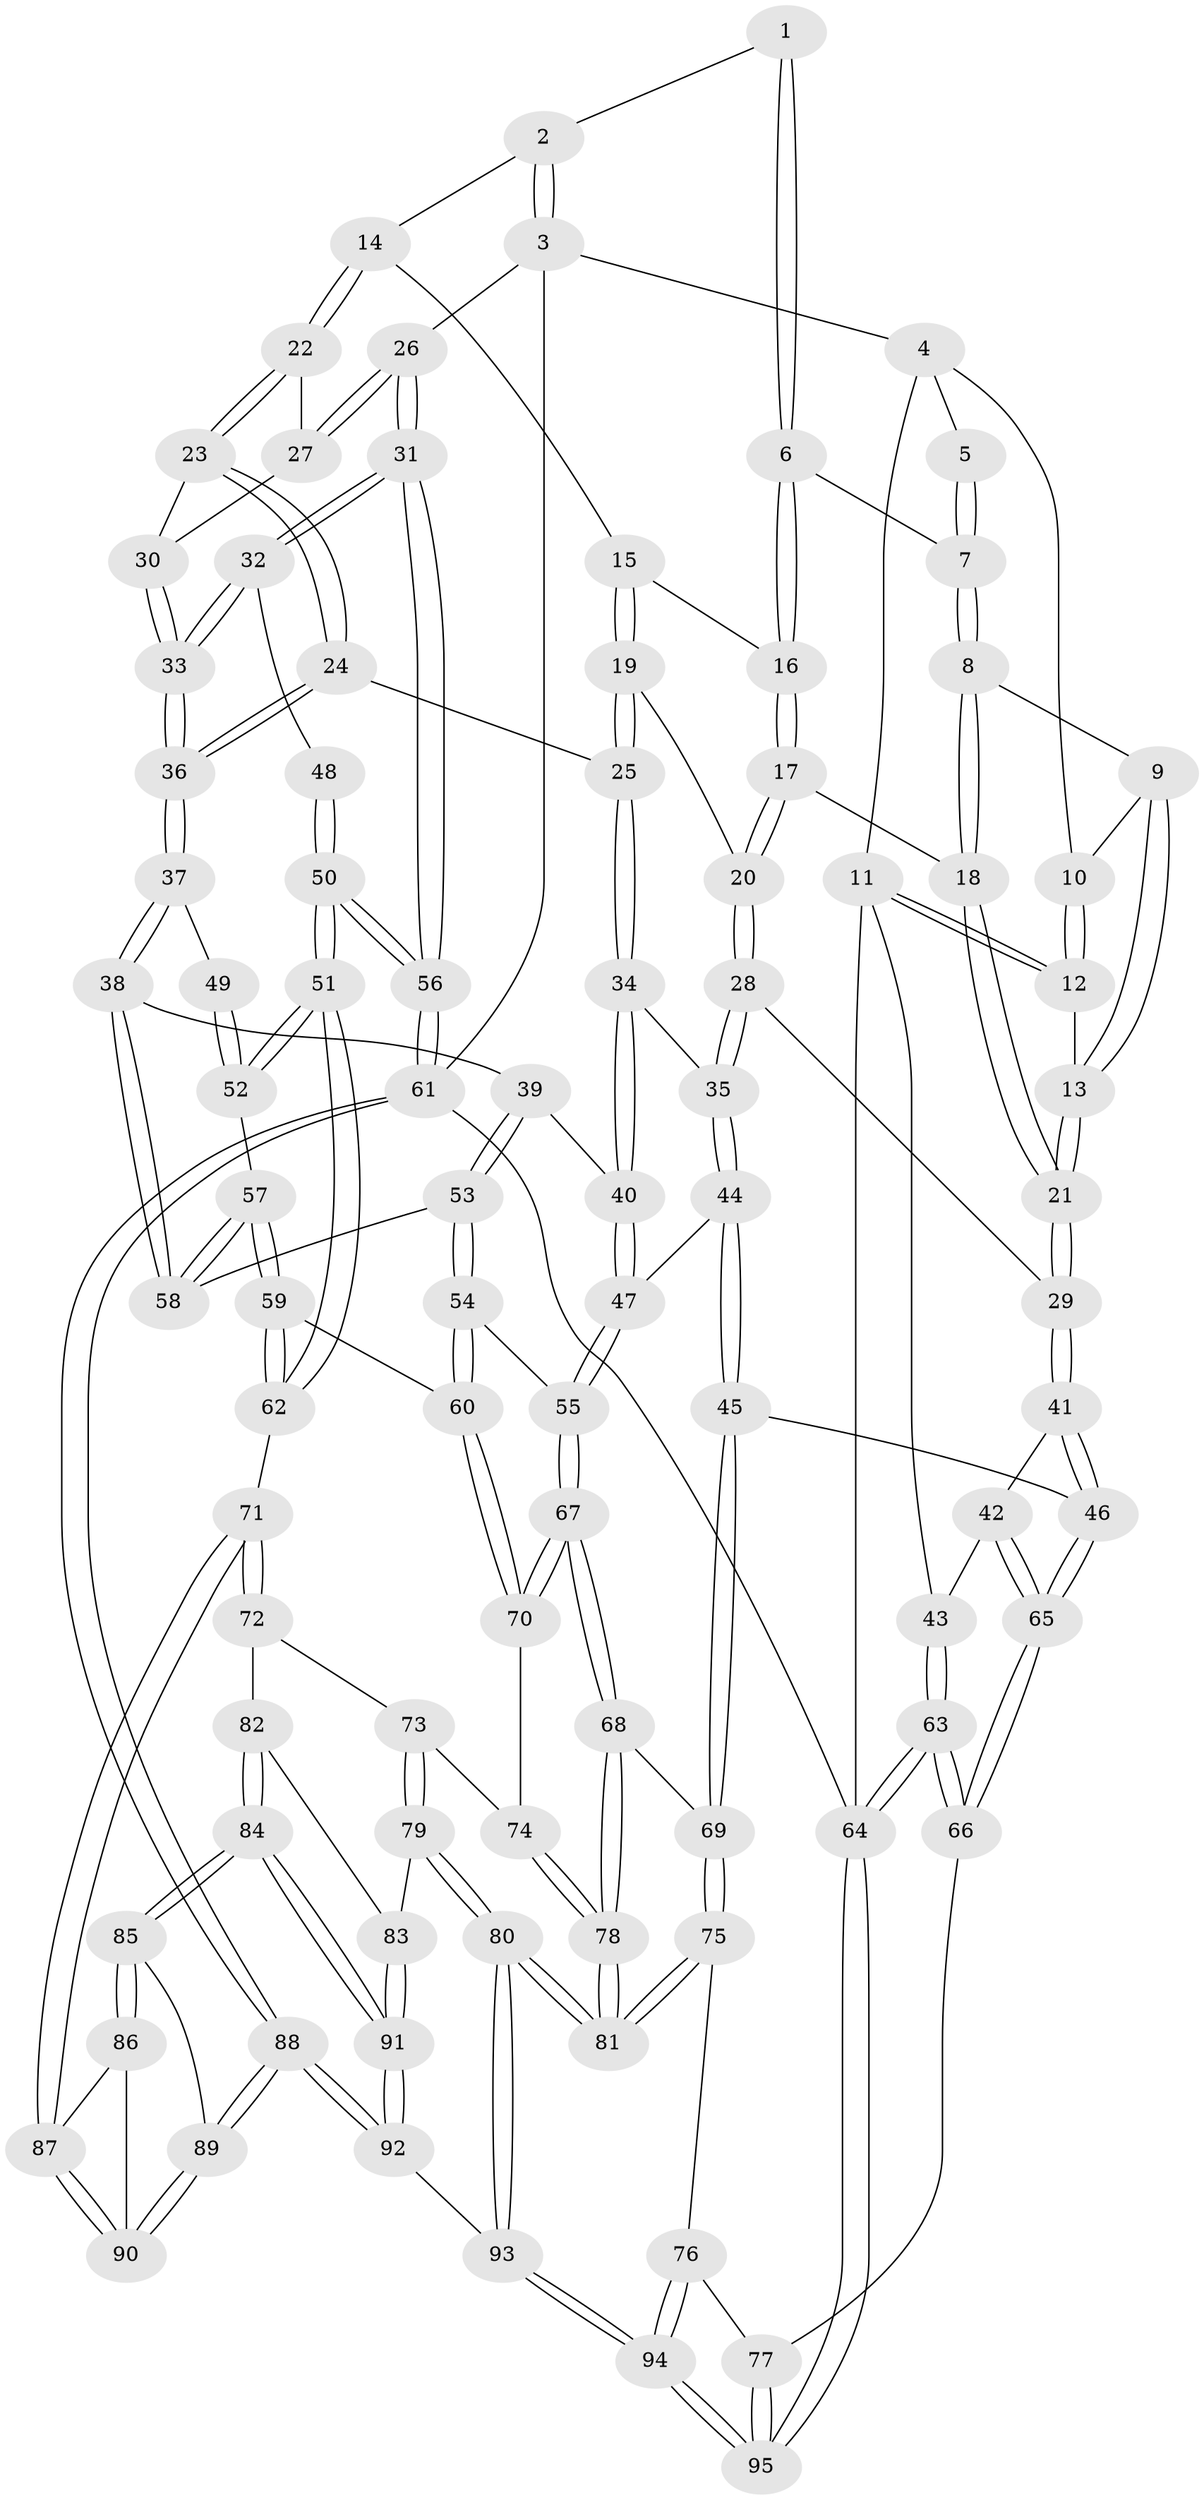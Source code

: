 // coarse degree distribution, {4: 0.38596491228070173, 11: 0.017543859649122806, 3: 0.10526315789473684, 5: 0.38596491228070173, 6: 0.08771929824561403, 7: 0.017543859649122806}
// Generated by graph-tools (version 1.1) at 2025/21/03/04/25 18:21:22]
// undirected, 95 vertices, 234 edges
graph export_dot {
graph [start="1"]
  node [color=gray90,style=filled];
  1 [pos="+0.6320650568778154+0"];
  2 [pos="+0.9163129590949778+0"];
  3 [pos="+1+0"];
  4 [pos="+0.32538827880353594+0"];
  5 [pos="+0.36467056164639494+0"];
  6 [pos="+0.5698437648042766+0.12329924739822878"];
  7 [pos="+0.48627047406694635+0.11596425014041858"];
  8 [pos="+0.4038954154789641+0.18293437315159064"];
  9 [pos="+0.3056440482008515+0.056781639787221304"];
  10 [pos="+0.2873679156291744+0"];
  11 [pos="+0+0.26417578677526515"];
  12 [pos="+0+0.25250101806694536"];
  13 [pos="+0.19540375435245524+0.29390639294909116"];
  14 [pos="+0.7705655476752737+0.16163519861906328"];
  15 [pos="+0.7083506543914405+0.17652792929550912"];
  16 [pos="+0.5838924347735757+0.16083776451330567"];
  17 [pos="+0.5451482138335849+0.2398902605765203"];
  18 [pos="+0.4124171285358501+0.2275733613447345"];
  19 [pos="+0.6063826002199539+0.33805361630430625"];
  20 [pos="+0.5883404007352767+0.328089354762001"];
  21 [pos="+0.3189781370692876+0.3773913399314553"];
  22 [pos="+0.7736617149156593+0.17213818092058109"];
  23 [pos="+0.6843933340735419+0.3796229855433147"];
  24 [pos="+0.6811325572072067+0.3819499954744501"];
  25 [pos="+0.6400595253839615+0.37272723339522734"];
  26 [pos="+1+0.29191662503165977"];
  27 [pos="+0.8613047481707756+0.2977497197059257"];
  28 [pos="+0.3842782639269194+0.4158031222721189"];
  29 [pos="+0.32165519089537475+0.38423790215378484"];
  30 [pos="+0.8326865369988657+0.33975246579716434"];
  31 [pos="+1+0.4632914864426164"];
  32 [pos="+1+0.47812468617531617"];
  33 [pos="+0.855675134911946+0.4464043086085015"];
  34 [pos="+0.5495638725356665+0.5097121316291701"];
  35 [pos="+0.43318544061706465+0.4771844264436138"];
  36 [pos="+0.7551774187774877+0.5259068596666175"];
  37 [pos="+0.7547739675072805+0.5298732342660659"];
  38 [pos="+0.7361590665902971+0.5546738228562315"];
  39 [pos="+0.6014449687543689+0.5621003677314002"];
  40 [pos="+0.5721637625978225+0.5492055340693176"];
  41 [pos="+0.19037140746285333+0.6010981910995716"];
  42 [pos="+0.16035650810489904+0.5951153422619839"];
  43 [pos="+0+0.5287784559044709"];
  44 [pos="+0.4101787369995974+0.6545308593226972"];
  45 [pos="+0.2716057590295905+0.7093435273455507"];
  46 [pos="+0.24461271511524632+0.6821105604752155"];
  47 [pos="+0.48354434455997425+0.6758613307859997"];
  48 [pos="+0.8874498478854012+0.5605529091614962"];
  49 [pos="+0.8429249112276096+0.5689771118225271"];
  50 [pos="+0.9918015935421673+0.7832874390880208"];
  51 [pos="+0.9878914201751858+0.7831322637811491"];
  52 [pos="+0.8631335776797142+0.6318520851901804"];
  53 [pos="+0.6149717461606768+0.6656655403992868"];
  54 [pos="+0.584932496643001+0.7183332932561206"];
  55 [pos="+0.5276614414479195+0.7263135521475526"];
  56 [pos="+1+0.8036847727589584"];
  57 [pos="+0.7461613497418941+0.6706869957252207"];
  58 [pos="+0.7358148600988916+0.6406634917114095"];
  59 [pos="+0.7516573512090663+0.7027031182279965"];
  60 [pos="+0.6729245919477838+0.7675751361309928"];
  61 [pos="+1+1"];
  62 [pos="+0.9069505500895709+0.7957842247099272"];
  63 [pos="+0+0.9064010250021529"];
  64 [pos="+0+1"];
  65 [pos="+0.02798163165333137+0.8109799027373404"];
  66 [pos="+0+0.8806371467412002"];
  67 [pos="+0.5027523949403014+0.8352772470904133"];
  68 [pos="+0.5022016436469684+0.8364114343439308"];
  69 [pos="+0.27457985552485586+0.7398928246579723"];
  70 [pos="+0.6733212133077017+0.8095806163621461"];
  71 [pos="+0.8474619817646977+0.8459440203198063"];
  72 [pos="+0.7457437292717193+0.8671563838339141"];
  73 [pos="+0.7021123847146516+0.8573574309026694"];
  74 [pos="+0.6807210586131691+0.8328573229388003"];
  75 [pos="+0.2526156917387865+0.865712872220592"];
  76 [pos="+0.23405098666307297+0.8887817124828005"];
  77 [pos="+0.18657103537243316+0.8914359071085177"];
  78 [pos="+0.5006038891951958+0.9413624658645183"];
  79 [pos="+0.679176824127027+0.9102576124731608"];
  80 [pos="+0.5196349198420503+1"];
  81 [pos="+0.4983490037843056+0.950768926344671"];
  82 [pos="+0.7473700574991876+0.9070266010907235"];
  83 [pos="+0.7025665104183926+0.9508475038552773"];
  84 [pos="+0.7551150810695675+1"];
  85 [pos="+0.790897705505666+0.9741885123691256"];
  86 [pos="+0.8024287043885765+0.9613984536879878"];
  87 [pos="+0.8419863399384198+0.8732883964586058"];
  88 [pos="+1+1"];
  89 [pos="+0.8862255255532063+1"];
  90 [pos="+0.8663013653855439+0.9782545922441697"];
  91 [pos="+0.7421077667051303+1"];
  92 [pos="+0.680997031930602+1"];
  93 [pos="+0.534828913613044+1"];
  94 [pos="+0.27711777907468305+1"];
  95 [pos="+0+1"];
  1 -- 2;
  1 -- 6;
  1 -- 6;
  2 -- 3;
  2 -- 3;
  2 -- 14;
  3 -- 4;
  3 -- 26;
  3 -- 61;
  4 -- 5;
  4 -- 10;
  4 -- 11;
  5 -- 7;
  5 -- 7;
  6 -- 7;
  6 -- 16;
  6 -- 16;
  7 -- 8;
  7 -- 8;
  8 -- 9;
  8 -- 18;
  8 -- 18;
  9 -- 10;
  9 -- 13;
  9 -- 13;
  10 -- 12;
  10 -- 12;
  11 -- 12;
  11 -- 12;
  11 -- 43;
  11 -- 64;
  12 -- 13;
  13 -- 21;
  13 -- 21;
  14 -- 15;
  14 -- 22;
  14 -- 22;
  15 -- 16;
  15 -- 19;
  15 -- 19;
  16 -- 17;
  16 -- 17;
  17 -- 18;
  17 -- 20;
  17 -- 20;
  18 -- 21;
  18 -- 21;
  19 -- 20;
  19 -- 25;
  19 -- 25;
  20 -- 28;
  20 -- 28;
  21 -- 29;
  21 -- 29;
  22 -- 23;
  22 -- 23;
  22 -- 27;
  23 -- 24;
  23 -- 24;
  23 -- 30;
  24 -- 25;
  24 -- 36;
  24 -- 36;
  25 -- 34;
  25 -- 34;
  26 -- 27;
  26 -- 27;
  26 -- 31;
  26 -- 31;
  27 -- 30;
  28 -- 29;
  28 -- 35;
  28 -- 35;
  29 -- 41;
  29 -- 41;
  30 -- 33;
  30 -- 33;
  31 -- 32;
  31 -- 32;
  31 -- 56;
  31 -- 56;
  32 -- 33;
  32 -- 33;
  32 -- 48;
  33 -- 36;
  33 -- 36;
  34 -- 35;
  34 -- 40;
  34 -- 40;
  35 -- 44;
  35 -- 44;
  36 -- 37;
  36 -- 37;
  37 -- 38;
  37 -- 38;
  37 -- 49;
  38 -- 39;
  38 -- 58;
  38 -- 58;
  39 -- 40;
  39 -- 53;
  39 -- 53;
  40 -- 47;
  40 -- 47;
  41 -- 42;
  41 -- 46;
  41 -- 46;
  42 -- 43;
  42 -- 65;
  42 -- 65;
  43 -- 63;
  43 -- 63;
  44 -- 45;
  44 -- 45;
  44 -- 47;
  45 -- 46;
  45 -- 69;
  45 -- 69;
  46 -- 65;
  46 -- 65;
  47 -- 55;
  47 -- 55;
  48 -- 50;
  48 -- 50;
  49 -- 52;
  49 -- 52;
  50 -- 51;
  50 -- 51;
  50 -- 56;
  50 -- 56;
  51 -- 52;
  51 -- 52;
  51 -- 62;
  51 -- 62;
  52 -- 57;
  53 -- 54;
  53 -- 54;
  53 -- 58;
  54 -- 55;
  54 -- 60;
  54 -- 60;
  55 -- 67;
  55 -- 67;
  56 -- 61;
  56 -- 61;
  57 -- 58;
  57 -- 58;
  57 -- 59;
  57 -- 59;
  59 -- 60;
  59 -- 62;
  59 -- 62;
  60 -- 70;
  60 -- 70;
  61 -- 88;
  61 -- 88;
  61 -- 64;
  62 -- 71;
  63 -- 64;
  63 -- 64;
  63 -- 66;
  63 -- 66;
  64 -- 95;
  64 -- 95;
  65 -- 66;
  65 -- 66;
  66 -- 77;
  67 -- 68;
  67 -- 68;
  67 -- 70;
  67 -- 70;
  68 -- 69;
  68 -- 78;
  68 -- 78;
  69 -- 75;
  69 -- 75;
  70 -- 74;
  71 -- 72;
  71 -- 72;
  71 -- 87;
  71 -- 87;
  72 -- 73;
  72 -- 82;
  73 -- 74;
  73 -- 79;
  73 -- 79;
  74 -- 78;
  74 -- 78;
  75 -- 76;
  75 -- 81;
  75 -- 81;
  76 -- 77;
  76 -- 94;
  76 -- 94;
  77 -- 95;
  77 -- 95;
  78 -- 81;
  78 -- 81;
  79 -- 80;
  79 -- 80;
  79 -- 83;
  80 -- 81;
  80 -- 81;
  80 -- 93;
  80 -- 93;
  82 -- 83;
  82 -- 84;
  82 -- 84;
  83 -- 91;
  83 -- 91;
  84 -- 85;
  84 -- 85;
  84 -- 91;
  84 -- 91;
  85 -- 86;
  85 -- 86;
  85 -- 89;
  86 -- 87;
  86 -- 90;
  87 -- 90;
  87 -- 90;
  88 -- 89;
  88 -- 89;
  88 -- 92;
  88 -- 92;
  89 -- 90;
  89 -- 90;
  91 -- 92;
  91 -- 92;
  92 -- 93;
  93 -- 94;
  93 -- 94;
  94 -- 95;
  94 -- 95;
}
